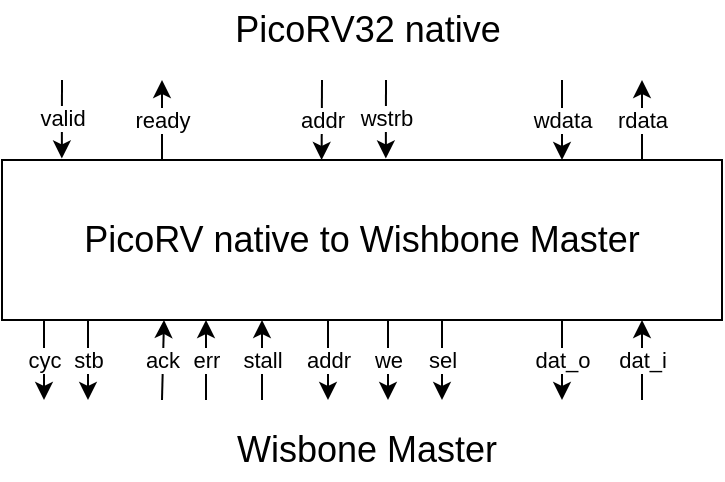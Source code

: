 <mxfile version="19.0.3" type="device"><diagram id="MK3t1VDngQ2nvjMBhoAW" name="Page-1"><mxGraphModel dx="1038" dy="641" grid="1" gridSize="10" guides="1" tooltips="1" connect="1" arrows="1" fold="1" page="1" pageScale="1" pageWidth="850" pageHeight="1100" math="0" shadow="0"><root><mxCell id="0"/><mxCell id="1" parent="0"/><mxCell id="n259_ALIkOJ-W-ipROQ1-2" value="valid" style="endArrow=classic;html=1;rounded=0;entryX=0.068;entryY=-0.013;entryDx=0;entryDy=0;entryPerimeter=0;" edge="1" parent="1"><mxGeometry width="50" height="50" relative="1" as="geometry"><mxPoint x="230" y="200" as="sourcePoint"/><mxPoint x="229.92" y="239.22" as="targetPoint"/></mxGeometry></mxCell><mxCell id="n259_ALIkOJ-W-ipROQ1-3" value="ready" style="endArrow=classic;html=1;rounded=0;" edge="1" parent="1"><mxGeometry width="50" height="50" relative="1" as="geometry"><mxPoint x="280" y="240" as="sourcePoint"/><mxPoint x="280" y="200" as="targetPoint"/></mxGeometry></mxCell><mxCell id="n259_ALIkOJ-W-ipROQ1-4" value="addr" style="endArrow=classic;html=1;rounded=0;entryX=0.295;entryY=0;entryDx=0;entryDy=0;entryPerimeter=0;" edge="1" parent="1"><mxGeometry width="50" height="50" relative="1" as="geometry"><mxPoint x="360" y="200" as="sourcePoint"/><mxPoint x="359.8" y="240" as="targetPoint"/></mxGeometry></mxCell><mxCell id="n259_ALIkOJ-W-ipROQ1-5" value="wdata" style="endArrow=classic;html=1;rounded=0;" edge="1" parent="1"><mxGeometry width="50" height="50" relative="1" as="geometry"><mxPoint x="480" y="200" as="sourcePoint"/><mxPoint x="480" y="240" as="targetPoint"/></mxGeometry></mxCell><mxCell id="n259_ALIkOJ-W-ipROQ1-6" value="rdata" style="endArrow=classic;html=1;rounded=0;" edge="1" parent="1"><mxGeometry width="50" height="50" relative="1" as="geometry"><mxPoint x="520" y="240" as="sourcePoint"/><mxPoint x="520" y="200" as="targetPoint"/></mxGeometry></mxCell><mxCell id="n259_ALIkOJ-W-ipROQ1-7" value="wstrb" style="endArrow=classic;html=1;rounded=0;entryX=0.368;entryY=-0.013;entryDx=0;entryDy=0;entryPerimeter=0;" edge="1" parent="1"><mxGeometry width="50" height="50" relative="1" as="geometry"><mxPoint x="392" y="200" as="sourcePoint"/><mxPoint x="391.92" y="239.22" as="targetPoint"/></mxGeometry></mxCell><mxCell id="n259_ALIkOJ-W-ipROQ1-8" value="cyc" style="endArrow=classic;html=1;rounded=0;" edge="1" parent="1"><mxGeometry width="50" height="50" relative="1" as="geometry"><mxPoint x="221" y="320" as="sourcePoint"/><mxPoint x="221" y="360" as="targetPoint"/></mxGeometry></mxCell><mxCell id="n259_ALIkOJ-W-ipROQ1-9" value="stb" style="endArrow=classic;html=1;rounded=0;" edge="1" parent="1"><mxGeometry width="50" height="50" relative="1" as="geometry"><mxPoint x="243" y="320" as="sourcePoint"/><mxPoint x="243" y="360" as="targetPoint"/></mxGeometry></mxCell><mxCell id="n259_ALIkOJ-W-ipROQ1-10" value="addr" style="endArrow=classic;html=1;rounded=0;" edge="1" parent="1"><mxGeometry width="50" height="50" relative="1" as="geometry"><mxPoint x="363" y="320" as="sourcePoint"/><mxPoint x="363" y="360" as="targetPoint"/></mxGeometry></mxCell><mxCell id="n259_ALIkOJ-W-ipROQ1-11" value="dat_o" style="endArrow=classic;html=1;rounded=0;" edge="1" parent="1"><mxGeometry width="50" height="50" relative="1" as="geometry"><mxPoint x="480" y="320" as="sourcePoint"/><mxPoint x="480" y="360" as="targetPoint"/></mxGeometry></mxCell><mxCell id="n259_ALIkOJ-W-ipROQ1-12" value="dat_i" style="endArrow=classic;html=1;rounded=0;" edge="1" parent="1"><mxGeometry width="50" height="50" relative="1" as="geometry"><mxPoint x="520" y="360" as="sourcePoint"/><mxPoint x="520" y="320" as="targetPoint"/></mxGeometry></mxCell><mxCell id="n259_ALIkOJ-W-ipROQ1-13" value="ack" style="endArrow=classic;html=1;rounded=0;" edge="1" parent="1"><mxGeometry width="50" height="50" relative="1" as="geometry"><mxPoint x="280" y="360" as="sourcePoint"/><mxPoint x="281" y="320" as="targetPoint"/></mxGeometry></mxCell><mxCell id="n259_ALIkOJ-W-ipROQ1-14" value="err" style="endArrow=classic;html=1;rounded=0;" edge="1" parent="1"><mxGeometry width="50" height="50" relative="1" as="geometry"><mxPoint x="302" y="360" as="sourcePoint"/><mxPoint x="302" y="320" as="targetPoint"/></mxGeometry></mxCell><mxCell id="n259_ALIkOJ-W-ipROQ1-15" value="we" style="endArrow=classic;html=1;rounded=0;" edge="1" parent="1"><mxGeometry width="50" height="50" relative="1" as="geometry"><mxPoint x="393" y="320" as="sourcePoint"/><mxPoint x="393" y="360" as="targetPoint"/></mxGeometry></mxCell><mxCell id="n259_ALIkOJ-W-ipROQ1-17" value="stall" style="endArrow=classic;html=1;rounded=0;" edge="1" parent="1"><mxGeometry width="50" height="50" relative="1" as="geometry"><mxPoint x="330" y="360" as="sourcePoint"/><mxPoint x="330" y="320" as="targetPoint"/></mxGeometry></mxCell><mxCell id="n259_ALIkOJ-W-ipROQ1-18" value="sel" style="endArrow=classic;html=1;rounded=0;" edge="1" parent="1"><mxGeometry width="50" height="50" relative="1" as="geometry"><mxPoint x="420" y="320" as="sourcePoint"/><mxPoint x="420" y="360" as="targetPoint"/></mxGeometry></mxCell><mxCell id="n259_ALIkOJ-W-ipROQ1-19" value="PicoRV32 native" style="text;html=1;strokeColor=none;fillColor=none;align=center;verticalAlign=middle;whiteSpace=wrap;rounded=0;fontSize=18;" vertex="1" parent="1"><mxGeometry x="307.5" y="160" width="150" height="30" as="geometry"/></mxCell><mxCell id="n259_ALIkOJ-W-ipROQ1-20" value="Wisbone Master" style="text;html=1;strokeColor=none;fillColor=none;align=center;verticalAlign=middle;whiteSpace=wrap;rounded=0;fontSize=18;" vertex="1" parent="1"><mxGeometry x="305" y="370" width="155" height="30" as="geometry"/></mxCell><mxCell id="n259_ALIkOJ-W-ipROQ1-21" value="PicoRV native to Wishbone Master" style="rounded=0;whiteSpace=wrap;html=1;fontSize=18;" vertex="1" parent="1"><mxGeometry x="200" y="240" width="360" height="80" as="geometry"/></mxCell></root></mxGraphModel></diagram></mxfile>